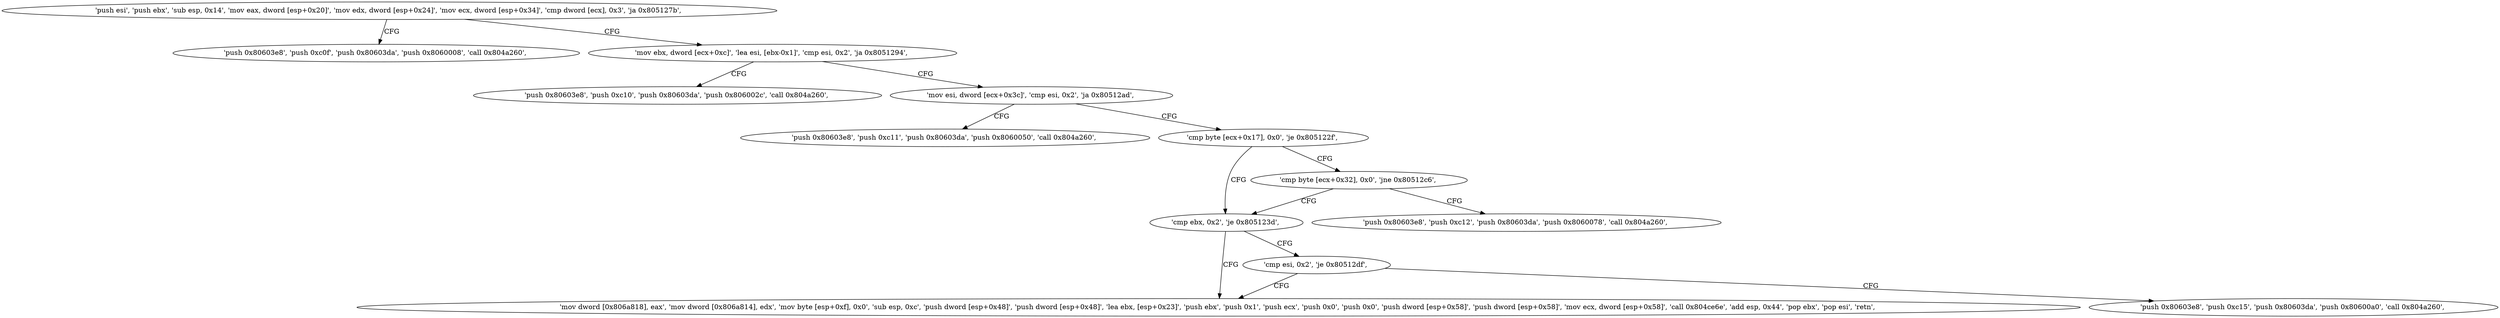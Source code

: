 digraph "func" {
"134549998" [label = "'push esi', 'push ebx', 'sub esp, 0x14', 'mov eax, dword [esp+0x20]', 'mov edx, dword [esp+0x24]', 'mov ecx, dword [esp+0x34]', 'cmp dword [ecx], 0x3', 'ja 0x805127b', " ]
"134550139" [label = "'push 0x80603e8', 'push 0xc0f', 'push 0x80603da', 'push 0x8060008', 'call 0x804a260', " ]
"134550020" [label = "'mov ebx, dword [ecx+0xc]', 'lea esi, [ebx-0x1]', 'cmp esi, 0x2', 'ja 0x8051294', " ]
"134550164" [label = "'push 0x80603e8', 'push 0xc10', 'push 0x80603da', 'push 0x806002c', 'call 0x804a260', " ]
"134550035" [label = "'mov esi, dword [ecx+0x3c]', 'cmp esi, 0x2', 'ja 0x80512ad', " ]
"134550189" [label = "'push 0x80603e8', 'push 0xc11', 'push 0x80603da', 'push 0x8060050', 'call 0x804a260', " ]
"134550047" [label = "'cmp byte [ecx+0x17], 0x0', 'je 0x805122f', " ]
"134550063" [label = "'cmp ebx, 0x2', 'je 0x805123d', " ]
"134550053" [label = "'cmp byte [ecx+0x32], 0x0', 'jne 0x80512c6', " ]
"134550077" [label = "'mov dword [0x806a818], eax', 'mov dword [0x806a814], edx', 'mov byte [esp+0xf], 0x0', 'sub esp, 0xc', 'push dword [esp+0x48]', 'push dword [esp+0x48]', 'lea ebx, [esp+0x23]', 'push ebx', 'push 0x1', 'push ecx', 'push 0x0', 'push 0x0', 'push dword [esp+0x58]', 'push dword [esp+0x58]', 'mov ecx, dword [esp+0x58]', 'call 0x804ce6e', 'add esp, 0x44', 'pop ebx', 'pop esi', 'retn', " ]
"134550068" [label = "'cmp esi, 0x2', 'je 0x80512df', " ]
"134550214" [label = "'push 0x80603e8', 'push 0xc12', 'push 0x80603da', 'push 0x8060078', 'call 0x804a260', " ]
"134550239" [label = "'push 0x80603e8', 'push 0xc15', 'push 0x80603da', 'push 0x80600a0', 'call 0x804a260', " ]
"134549998" -> "134550139" [ label = "CFG" ]
"134549998" -> "134550020" [ label = "CFG" ]
"134550020" -> "134550164" [ label = "CFG" ]
"134550020" -> "134550035" [ label = "CFG" ]
"134550035" -> "134550189" [ label = "CFG" ]
"134550035" -> "134550047" [ label = "CFG" ]
"134550047" -> "134550063" [ label = "CFG" ]
"134550047" -> "134550053" [ label = "CFG" ]
"134550063" -> "134550077" [ label = "CFG" ]
"134550063" -> "134550068" [ label = "CFG" ]
"134550053" -> "134550214" [ label = "CFG" ]
"134550053" -> "134550063" [ label = "CFG" ]
"134550068" -> "134550239" [ label = "CFG" ]
"134550068" -> "134550077" [ label = "CFG" ]
}
